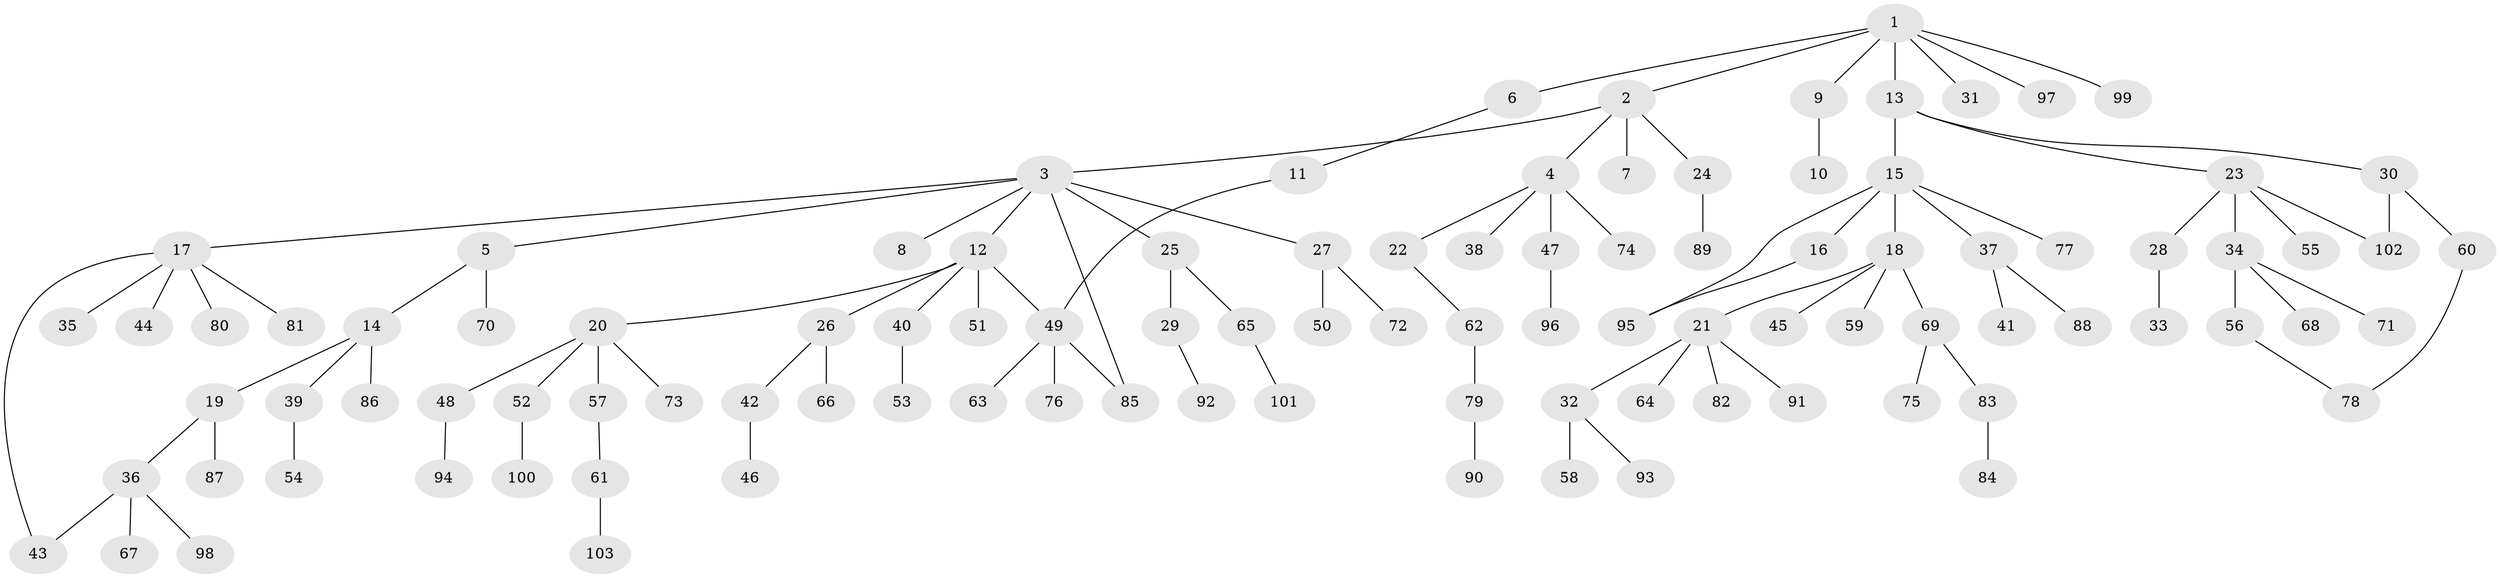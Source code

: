 // coarse degree distribution, {6: 0.013513513513513514, 4: 0.13513513513513514, 7: 0.013513513513513514, 2: 0.22972972972972974, 1: 0.47297297297297297, 5: 0.02702702702702703, 3: 0.10810810810810811}
// Generated by graph-tools (version 1.1) at 2025/48/03/04/25 22:48:36]
// undirected, 103 vertices, 108 edges
graph export_dot {
  node [color=gray90,style=filled];
  1;
  2;
  3;
  4;
  5;
  6;
  7;
  8;
  9;
  10;
  11;
  12;
  13;
  14;
  15;
  16;
  17;
  18;
  19;
  20;
  21;
  22;
  23;
  24;
  25;
  26;
  27;
  28;
  29;
  30;
  31;
  32;
  33;
  34;
  35;
  36;
  37;
  38;
  39;
  40;
  41;
  42;
  43;
  44;
  45;
  46;
  47;
  48;
  49;
  50;
  51;
  52;
  53;
  54;
  55;
  56;
  57;
  58;
  59;
  60;
  61;
  62;
  63;
  64;
  65;
  66;
  67;
  68;
  69;
  70;
  71;
  72;
  73;
  74;
  75;
  76;
  77;
  78;
  79;
  80;
  81;
  82;
  83;
  84;
  85;
  86;
  87;
  88;
  89;
  90;
  91;
  92;
  93;
  94;
  95;
  96;
  97;
  98;
  99;
  100;
  101;
  102;
  103;
  1 -- 2;
  1 -- 6;
  1 -- 9;
  1 -- 13;
  1 -- 31;
  1 -- 97;
  1 -- 99;
  2 -- 3;
  2 -- 4;
  2 -- 7;
  2 -- 24;
  3 -- 5;
  3 -- 8;
  3 -- 12;
  3 -- 17;
  3 -- 25;
  3 -- 27;
  3 -- 85;
  4 -- 22;
  4 -- 38;
  4 -- 47;
  4 -- 74;
  5 -- 14;
  5 -- 70;
  6 -- 11;
  9 -- 10;
  11 -- 49;
  12 -- 20;
  12 -- 26;
  12 -- 40;
  12 -- 49;
  12 -- 51;
  13 -- 15;
  13 -- 23;
  13 -- 30;
  14 -- 19;
  14 -- 39;
  14 -- 86;
  15 -- 16;
  15 -- 18;
  15 -- 37;
  15 -- 77;
  15 -- 95;
  16 -- 95;
  17 -- 35;
  17 -- 44;
  17 -- 80;
  17 -- 81;
  17 -- 43;
  18 -- 21;
  18 -- 45;
  18 -- 59;
  18 -- 69;
  19 -- 36;
  19 -- 87;
  20 -- 48;
  20 -- 52;
  20 -- 57;
  20 -- 73;
  21 -- 32;
  21 -- 64;
  21 -- 82;
  21 -- 91;
  22 -- 62;
  23 -- 28;
  23 -- 34;
  23 -- 55;
  23 -- 102;
  24 -- 89;
  25 -- 29;
  25 -- 65;
  26 -- 42;
  26 -- 66;
  27 -- 50;
  27 -- 72;
  28 -- 33;
  29 -- 92;
  30 -- 60;
  30 -- 102;
  32 -- 58;
  32 -- 93;
  34 -- 56;
  34 -- 68;
  34 -- 71;
  36 -- 43;
  36 -- 67;
  36 -- 98;
  37 -- 41;
  37 -- 88;
  39 -- 54;
  40 -- 53;
  42 -- 46;
  47 -- 96;
  48 -- 94;
  49 -- 63;
  49 -- 76;
  49 -- 85;
  52 -- 100;
  56 -- 78;
  57 -- 61;
  60 -- 78;
  61 -- 103;
  62 -- 79;
  65 -- 101;
  69 -- 75;
  69 -- 83;
  79 -- 90;
  83 -- 84;
}
